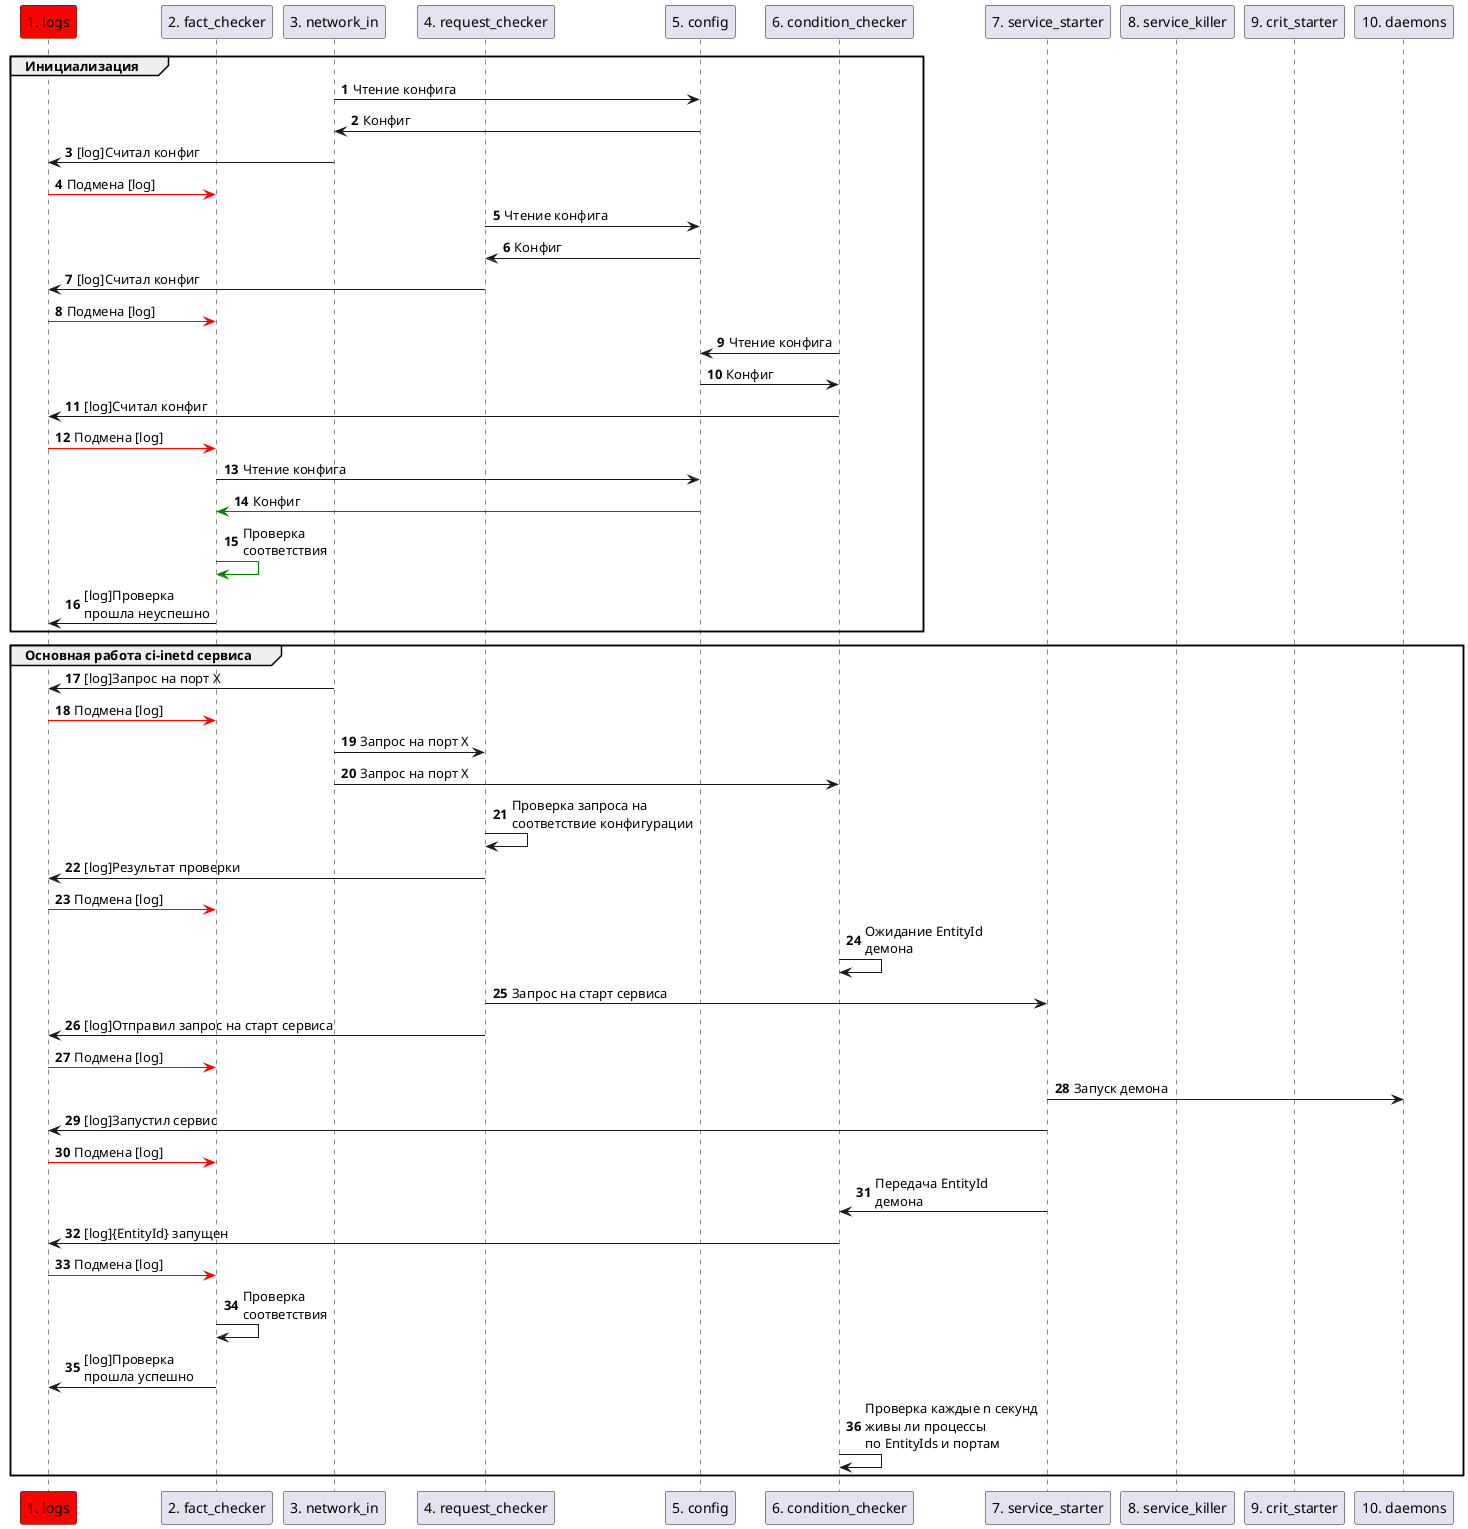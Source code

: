 @startuml

autonumber

participant "1. logs" as m2 #red
participant "2. fact_checker" as m1
participant "3. network_in" as m3
participant "4. request_checker" as m4
participant "5. config" as m5
participant "6. condition_checker" as m6
participant "7. service_starter" as m7
participant "8. service_killer" as m8
participant "9. crit_starter" as m9
participant "10. daemons" as m10

group Инициализация
    m3 -> m5: Чтение конфига
    m5 -> m3: Конфиг
    m3 -> m2: [log]Считал конфиг
    m2 -[#red]> m1: Подмена [log]
    m4 -> m5: Чтение конфига
    m5 -> m4: Конфиг
    m4 -> m2: [log]Считал конфиг
    m2 -[#red]> m1: Подмена [log]
    m6 -> m5: Чтение конфига
    m5 -> m6: Конфиг
    m6 -> m2: [log]Считал конфиг
    m2 -[#red]> m1: Подмена [log]
    m1 -> m5: Чтение конфига
    m5 -[#green]> m1: Конфиг
    m1 -[#green]> m1: Проверка \nсоответствия
    m1 -> m2: [log]Проверка \nпрошла неуспешно
end

group Основная работа ci-inetd сервиса
    m3 -> m2: [log]Запрос на порт X
    m2 -[#red]> m1: Подмена [log]
    m3 -> m4: Запрос на порт X
    m3 -> m6: Запрос на порт X
    m4 -> m4: Проверка запроса на \nсоответствие конфигурации
    m4 -> m2: [log]Результат проверки
    m2 -[#red]> m1: Подмена [log]
    m6 -> m6: Ожидание EntityId \nдемона
    m4 -> m7: Запрос на старт сервиса
    m4 -> m2: [log]Отправил запрос на старт сервиса
    m2 -[#red]> m1: Подмена [log]
    m7 -> m10: Запуск демона
    m7 -> m2: [log]Запустил сервис
    m2 -[#red]> m1: Подмена [log]
    m7 -> m6: Передача EntityId \nдемона
    m6 -> m2: [log]{EntityId} запущен 
    m2 -[#red]> m1: Подмена [log]
    m1 -> m1: Проверка \nсоответствия
    m1 -> m2: [log]Проверка \nпрошла успешно
    m6 -> m6: Проверка каждые n секунд \nживы ли процессы \nпо EntityIds и портам
end
@enduml